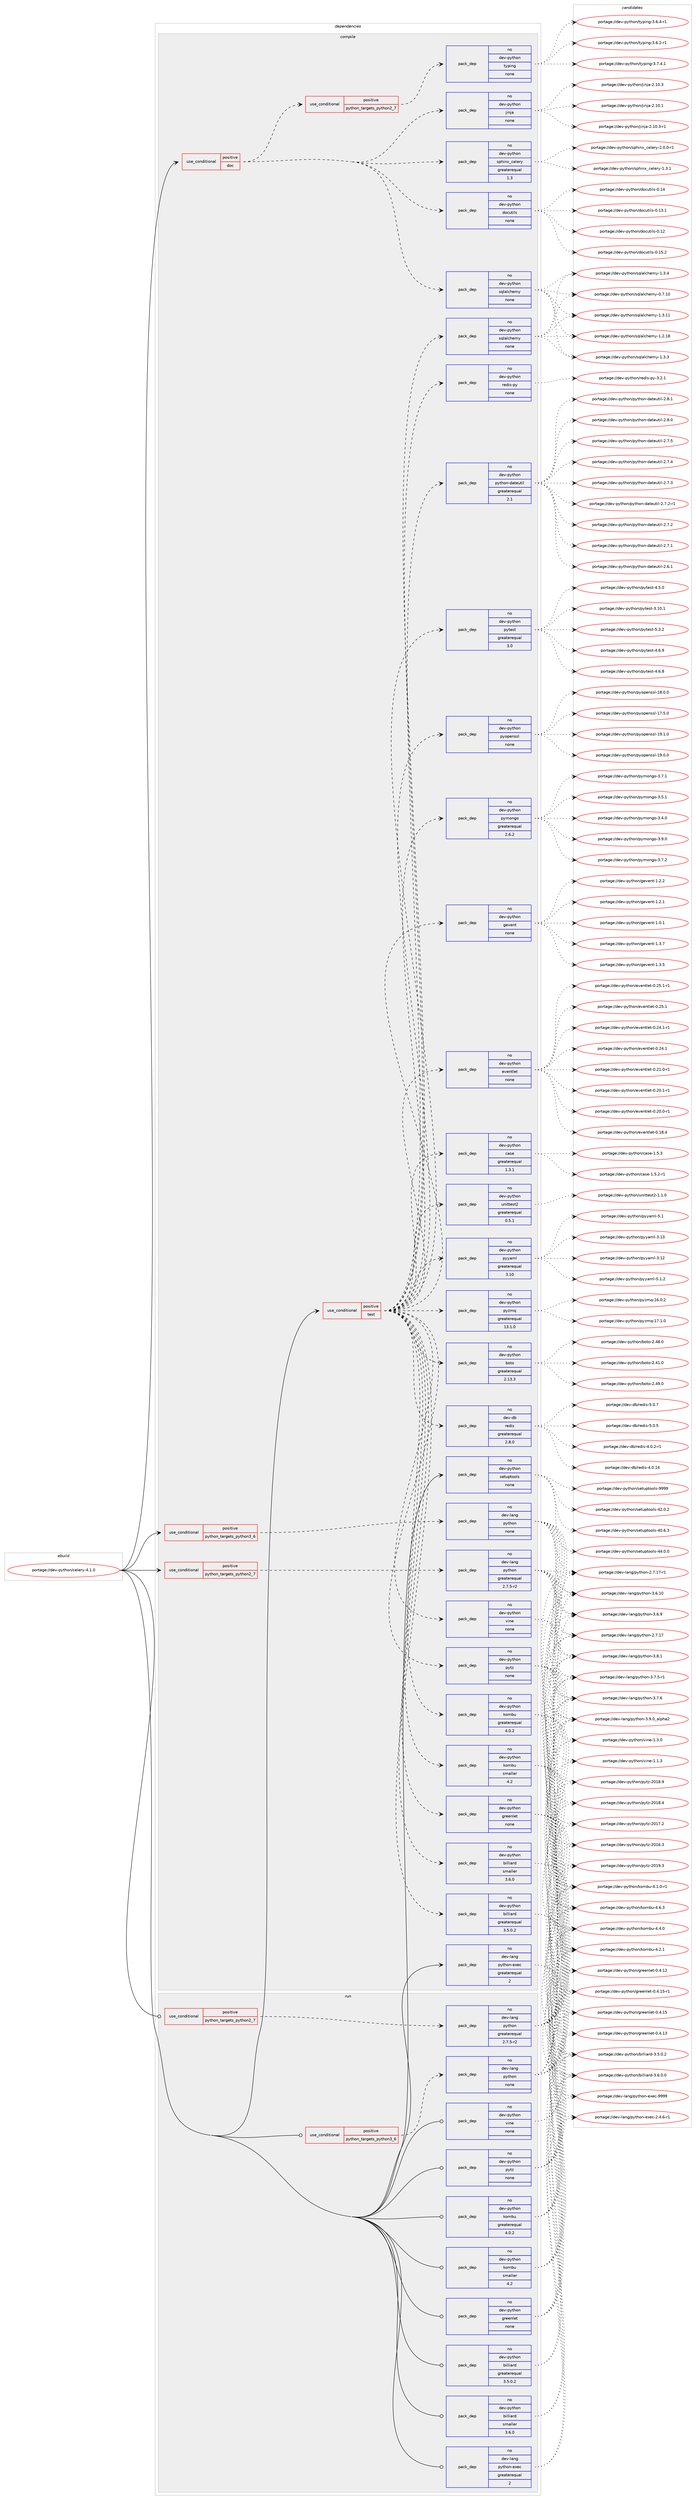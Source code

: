 digraph prolog {

# *************
# Graph options
# *************

newrank=true;
concentrate=true;
compound=true;
graph [rankdir=LR,fontname=Helvetica,fontsize=10,ranksep=1.5];#, ranksep=2.5, nodesep=0.2];
edge  [arrowhead=vee];
node  [fontname=Helvetica,fontsize=10];

# **********
# The ebuild
# **********

subgraph cluster_leftcol {
color=gray;
label=<<i>ebuild</i>>;
id [label="portage://dev-python/celery-4.1.0", color=red, width=4, href="../dev-python/celery-4.1.0.svg"];
}

# ****************
# The dependencies
# ****************

subgraph cluster_midcol {
color=gray;
label=<<i>dependencies</i>>;
subgraph cluster_compile {
fillcolor="#eeeeee";
style=filled;
label=<<i>compile</i>>;
subgraph cond117978 {
dependency467817 [label=<<TABLE BORDER="0" CELLBORDER="1" CELLSPACING="0" CELLPADDING="4"><TR><TD ROWSPAN="3" CELLPADDING="10">use_conditional</TD></TR><TR><TD>positive</TD></TR><TR><TD>doc</TD></TR></TABLE>>, shape=none, color=red];
subgraph pack344832 {
dependency467818 [label=<<TABLE BORDER="0" CELLBORDER="1" CELLSPACING="0" CELLPADDING="4" WIDTH="220"><TR><TD ROWSPAN="6" CELLPADDING="30">pack_dep</TD></TR><TR><TD WIDTH="110">no</TD></TR><TR><TD>dev-python</TD></TR><TR><TD>docutils</TD></TR><TR><TD>none</TD></TR><TR><TD></TD></TR></TABLE>>, shape=none, color=blue];
}
dependency467817:e -> dependency467818:w [weight=20,style="dashed",arrowhead="vee"];
subgraph pack344833 {
dependency467819 [label=<<TABLE BORDER="0" CELLBORDER="1" CELLSPACING="0" CELLPADDING="4" WIDTH="220"><TR><TD ROWSPAN="6" CELLPADDING="30">pack_dep</TD></TR><TR><TD WIDTH="110">no</TD></TR><TR><TD>dev-python</TD></TR><TR><TD>sphinx_celery</TD></TR><TR><TD>greaterequal</TD></TR><TR><TD>1.3</TD></TR></TABLE>>, shape=none, color=blue];
}
dependency467817:e -> dependency467819:w [weight=20,style="dashed",arrowhead="vee"];
subgraph pack344834 {
dependency467820 [label=<<TABLE BORDER="0" CELLBORDER="1" CELLSPACING="0" CELLPADDING="4" WIDTH="220"><TR><TD ROWSPAN="6" CELLPADDING="30">pack_dep</TD></TR><TR><TD WIDTH="110">no</TD></TR><TR><TD>dev-python</TD></TR><TR><TD>jinja</TD></TR><TR><TD>none</TD></TR><TR><TD></TD></TR></TABLE>>, shape=none, color=blue];
}
dependency467817:e -> dependency467820:w [weight=20,style="dashed",arrowhead="vee"];
subgraph pack344835 {
dependency467821 [label=<<TABLE BORDER="0" CELLBORDER="1" CELLSPACING="0" CELLPADDING="4" WIDTH="220"><TR><TD ROWSPAN="6" CELLPADDING="30">pack_dep</TD></TR><TR><TD WIDTH="110">no</TD></TR><TR><TD>dev-python</TD></TR><TR><TD>sqlalchemy</TD></TR><TR><TD>none</TD></TR><TR><TD></TD></TR></TABLE>>, shape=none, color=blue];
}
dependency467817:e -> dependency467821:w [weight=20,style="dashed",arrowhead="vee"];
subgraph cond117979 {
dependency467822 [label=<<TABLE BORDER="0" CELLBORDER="1" CELLSPACING="0" CELLPADDING="4"><TR><TD ROWSPAN="3" CELLPADDING="10">use_conditional</TD></TR><TR><TD>positive</TD></TR><TR><TD>python_targets_python2_7</TD></TR></TABLE>>, shape=none, color=red];
subgraph pack344836 {
dependency467823 [label=<<TABLE BORDER="0" CELLBORDER="1" CELLSPACING="0" CELLPADDING="4" WIDTH="220"><TR><TD ROWSPAN="6" CELLPADDING="30">pack_dep</TD></TR><TR><TD WIDTH="110">no</TD></TR><TR><TD>dev-python</TD></TR><TR><TD>typing</TD></TR><TR><TD>none</TD></TR><TR><TD></TD></TR></TABLE>>, shape=none, color=blue];
}
dependency467822:e -> dependency467823:w [weight=20,style="dashed",arrowhead="vee"];
}
dependency467817:e -> dependency467822:w [weight=20,style="dashed",arrowhead="vee"];
}
id:e -> dependency467817:w [weight=20,style="solid",arrowhead="vee"];
subgraph cond117980 {
dependency467824 [label=<<TABLE BORDER="0" CELLBORDER="1" CELLSPACING="0" CELLPADDING="4"><TR><TD ROWSPAN="3" CELLPADDING="10">use_conditional</TD></TR><TR><TD>positive</TD></TR><TR><TD>python_targets_python2_7</TD></TR></TABLE>>, shape=none, color=red];
subgraph pack344837 {
dependency467825 [label=<<TABLE BORDER="0" CELLBORDER="1" CELLSPACING="0" CELLPADDING="4" WIDTH="220"><TR><TD ROWSPAN="6" CELLPADDING="30">pack_dep</TD></TR><TR><TD WIDTH="110">no</TD></TR><TR><TD>dev-lang</TD></TR><TR><TD>python</TD></TR><TR><TD>greaterequal</TD></TR><TR><TD>2.7.5-r2</TD></TR></TABLE>>, shape=none, color=blue];
}
dependency467824:e -> dependency467825:w [weight=20,style="dashed",arrowhead="vee"];
}
id:e -> dependency467824:w [weight=20,style="solid",arrowhead="vee"];
subgraph cond117981 {
dependency467826 [label=<<TABLE BORDER="0" CELLBORDER="1" CELLSPACING="0" CELLPADDING="4"><TR><TD ROWSPAN="3" CELLPADDING="10">use_conditional</TD></TR><TR><TD>positive</TD></TR><TR><TD>python_targets_python3_6</TD></TR></TABLE>>, shape=none, color=red];
subgraph pack344838 {
dependency467827 [label=<<TABLE BORDER="0" CELLBORDER="1" CELLSPACING="0" CELLPADDING="4" WIDTH="220"><TR><TD ROWSPAN="6" CELLPADDING="30">pack_dep</TD></TR><TR><TD WIDTH="110">no</TD></TR><TR><TD>dev-lang</TD></TR><TR><TD>python</TD></TR><TR><TD>none</TD></TR><TR><TD></TD></TR></TABLE>>, shape=none, color=blue];
}
dependency467826:e -> dependency467827:w [weight=20,style="dashed",arrowhead="vee"];
}
id:e -> dependency467826:w [weight=20,style="solid",arrowhead="vee"];
subgraph cond117982 {
dependency467828 [label=<<TABLE BORDER="0" CELLBORDER="1" CELLSPACING="0" CELLPADDING="4"><TR><TD ROWSPAN="3" CELLPADDING="10">use_conditional</TD></TR><TR><TD>positive</TD></TR><TR><TD>test</TD></TR></TABLE>>, shape=none, color=red];
subgraph pack344839 {
dependency467829 [label=<<TABLE BORDER="0" CELLBORDER="1" CELLSPACING="0" CELLPADDING="4" WIDTH="220"><TR><TD ROWSPAN="6" CELLPADDING="30">pack_dep</TD></TR><TR><TD WIDTH="110">no</TD></TR><TR><TD>dev-python</TD></TR><TR><TD>kombu</TD></TR><TR><TD>smaller</TD></TR><TR><TD>4.2</TD></TR></TABLE>>, shape=none, color=blue];
}
dependency467828:e -> dependency467829:w [weight=20,style="dashed",arrowhead="vee"];
subgraph pack344840 {
dependency467830 [label=<<TABLE BORDER="0" CELLBORDER="1" CELLSPACING="0" CELLPADDING="4" WIDTH="220"><TR><TD ROWSPAN="6" CELLPADDING="30">pack_dep</TD></TR><TR><TD WIDTH="110">no</TD></TR><TR><TD>dev-python</TD></TR><TR><TD>kombu</TD></TR><TR><TD>greaterequal</TD></TR><TR><TD>4.0.2</TD></TR></TABLE>>, shape=none, color=blue];
}
dependency467828:e -> dependency467830:w [weight=20,style="dashed",arrowhead="vee"];
subgraph pack344841 {
dependency467831 [label=<<TABLE BORDER="0" CELLBORDER="1" CELLSPACING="0" CELLPADDING="4" WIDTH="220"><TR><TD ROWSPAN="6" CELLPADDING="30">pack_dep</TD></TR><TR><TD WIDTH="110">no</TD></TR><TR><TD>dev-python</TD></TR><TR><TD>billiard</TD></TR><TR><TD>greaterequal</TD></TR><TR><TD>3.5.0.2</TD></TR></TABLE>>, shape=none, color=blue];
}
dependency467828:e -> dependency467831:w [weight=20,style="dashed",arrowhead="vee"];
subgraph pack344842 {
dependency467832 [label=<<TABLE BORDER="0" CELLBORDER="1" CELLSPACING="0" CELLPADDING="4" WIDTH="220"><TR><TD ROWSPAN="6" CELLPADDING="30">pack_dep</TD></TR><TR><TD WIDTH="110">no</TD></TR><TR><TD>dev-python</TD></TR><TR><TD>billiard</TD></TR><TR><TD>smaller</TD></TR><TR><TD>3.6.0</TD></TR></TABLE>>, shape=none, color=blue];
}
dependency467828:e -> dependency467832:w [weight=20,style="dashed",arrowhead="vee"];
subgraph pack344843 {
dependency467833 [label=<<TABLE BORDER="0" CELLBORDER="1" CELLSPACING="0" CELLPADDING="4" WIDTH="220"><TR><TD ROWSPAN="6" CELLPADDING="30">pack_dep</TD></TR><TR><TD WIDTH="110">no</TD></TR><TR><TD>dev-python</TD></TR><TR><TD>pytz</TD></TR><TR><TD>none</TD></TR><TR><TD></TD></TR></TABLE>>, shape=none, color=blue];
}
dependency467828:e -> dependency467833:w [weight=20,style="dashed",arrowhead="vee"];
subgraph pack344844 {
dependency467834 [label=<<TABLE BORDER="0" CELLBORDER="1" CELLSPACING="0" CELLPADDING="4" WIDTH="220"><TR><TD ROWSPAN="6" CELLPADDING="30">pack_dep</TD></TR><TR><TD WIDTH="110">no</TD></TR><TR><TD>dev-python</TD></TR><TR><TD>greenlet</TD></TR><TR><TD>none</TD></TR><TR><TD></TD></TR></TABLE>>, shape=none, color=blue];
}
dependency467828:e -> dependency467834:w [weight=20,style="dashed",arrowhead="vee"];
subgraph pack344845 {
dependency467835 [label=<<TABLE BORDER="0" CELLBORDER="1" CELLSPACING="0" CELLPADDING="4" WIDTH="220"><TR><TD ROWSPAN="6" CELLPADDING="30">pack_dep</TD></TR><TR><TD WIDTH="110">no</TD></TR><TR><TD>dev-python</TD></TR><TR><TD>vine</TD></TR><TR><TD>none</TD></TR><TR><TD></TD></TR></TABLE>>, shape=none, color=blue];
}
dependency467828:e -> dependency467835:w [weight=20,style="dashed",arrowhead="vee"];
subgraph pack344846 {
dependency467836 [label=<<TABLE BORDER="0" CELLBORDER="1" CELLSPACING="0" CELLPADDING="4" WIDTH="220"><TR><TD ROWSPAN="6" CELLPADDING="30">pack_dep</TD></TR><TR><TD WIDTH="110">no</TD></TR><TR><TD>dev-python</TD></TR><TR><TD>case</TD></TR><TR><TD>greaterequal</TD></TR><TR><TD>1.3.1</TD></TR></TABLE>>, shape=none, color=blue];
}
dependency467828:e -> dependency467836:w [weight=20,style="dashed",arrowhead="vee"];
subgraph pack344847 {
dependency467837 [label=<<TABLE BORDER="0" CELLBORDER="1" CELLSPACING="0" CELLPADDING="4" WIDTH="220"><TR><TD ROWSPAN="6" CELLPADDING="30">pack_dep</TD></TR><TR><TD WIDTH="110">no</TD></TR><TR><TD>dev-python</TD></TR><TR><TD>eventlet</TD></TR><TR><TD>none</TD></TR><TR><TD></TD></TR></TABLE>>, shape=none, color=blue];
}
dependency467828:e -> dependency467837:w [weight=20,style="dashed",arrowhead="vee"];
subgraph pack344848 {
dependency467838 [label=<<TABLE BORDER="0" CELLBORDER="1" CELLSPACING="0" CELLPADDING="4" WIDTH="220"><TR><TD ROWSPAN="6" CELLPADDING="30">pack_dep</TD></TR><TR><TD WIDTH="110">no</TD></TR><TR><TD>dev-python</TD></TR><TR><TD>gevent</TD></TR><TR><TD>none</TD></TR><TR><TD></TD></TR></TABLE>>, shape=none, color=blue];
}
dependency467828:e -> dependency467838:w [weight=20,style="dashed",arrowhead="vee"];
subgraph pack344849 {
dependency467839 [label=<<TABLE BORDER="0" CELLBORDER="1" CELLSPACING="0" CELLPADDING="4" WIDTH="220"><TR><TD ROWSPAN="6" CELLPADDING="30">pack_dep</TD></TR><TR><TD WIDTH="110">no</TD></TR><TR><TD>dev-python</TD></TR><TR><TD>pymongo</TD></TR><TR><TD>greaterequal</TD></TR><TR><TD>2.6.2</TD></TR></TABLE>>, shape=none, color=blue];
}
dependency467828:e -> dependency467839:w [weight=20,style="dashed",arrowhead="vee"];
subgraph pack344850 {
dependency467840 [label=<<TABLE BORDER="0" CELLBORDER="1" CELLSPACING="0" CELLPADDING="4" WIDTH="220"><TR><TD ROWSPAN="6" CELLPADDING="30">pack_dep</TD></TR><TR><TD WIDTH="110">no</TD></TR><TR><TD>dev-python</TD></TR><TR><TD>pyopenssl</TD></TR><TR><TD>none</TD></TR><TR><TD></TD></TR></TABLE>>, shape=none, color=blue];
}
dependency467828:e -> dependency467840:w [weight=20,style="dashed",arrowhead="vee"];
subgraph pack344851 {
dependency467841 [label=<<TABLE BORDER="0" CELLBORDER="1" CELLSPACING="0" CELLPADDING="4" WIDTH="220"><TR><TD ROWSPAN="6" CELLPADDING="30">pack_dep</TD></TR><TR><TD WIDTH="110">no</TD></TR><TR><TD>dev-python</TD></TR><TR><TD>pytest</TD></TR><TR><TD>greaterequal</TD></TR><TR><TD>3.0</TD></TR></TABLE>>, shape=none, color=blue];
}
dependency467828:e -> dependency467841:w [weight=20,style="dashed",arrowhead="vee"];
subgraph pack344852 {
dependency467842 [label=<<TABLE BORDER="0" CELLBORDER="1" CELLSPACING="0" CELLPADDING="4" WIDTH="220"><TR><TD ROWSPAN="6" CELLPADDING="30">pack_dep</TD></TR><TR><TD WIDTH="110">no</TD></TR><TR><TD>dev-python</TD></TR><TR><TD>python-dateutil</TD></TR><TR><TD>greaterequal</TD></TR><TR><TD>2.1</TD></TR></TABLE>>, shape=none, color=blue];
}
dependency467828:e -> dependency467842:w [weight=20,style="dashed",arrowhead="vee"];
subgraph pack344853 {
dependency467843 [label=<<TABLE BORDER="0" CELLBORDER="1" CELLSPACING="0" CELLPADDING="4" WIDTH="220"><TR><TD ROWSPAN="6" CELLPADDING="30">pack_dep</TD></TR><TR><TD WIDTH="110">no</TD></TR><TR><TD>dev-python</TD></TR><TR><TD>sqlalchemy</TD></TR><TR><TD>none</TD></TR><TR><TD></TD></TR></TABLE>>, shape=none, color=blue];
}
dependency467828:e -> dependency467843:w [weight=20,style="dashed",arrowhead="vee"];
subgraph pack344854 {
dependency467844 [label=<<TABLE BORDER="0" CELLBORDER="1" CELLSPACING="0" CELLPADDING="4" WIDTH="220"><TR><TD ROWSPAN="6" CELLPADDING="30">pack_dep</TD></TR><TR><TD WIDTH="110">no</TD></TR><TR><TD>dev-python</TD></TR><TR><TD>redis-py</TD></TR><TR><TD>none</TD></TR><TR><TD></TD></TR></TABLE>>, shape=none, color=blue];
}
dependency467828:e -> dependency467844:w [weight=20,style="dashed",arrowhead="vee"];
subgraph pack344855 {
dependency467845 [label=<<TABLE BORDER="0" CELLBORDER="1" CELLSPACING="0" CELLPADDING="4" WIDTH="220"><TR><TD ROWSPAN="6" CELLPADDING="30">pack_dep</TD></TR><TR><TD WIDTH="110">no</TD></TR><TR><TD>dev-db</TD></TR><TR><TD>redis</TD></TR><TR><TD>greaterequal</TD></TR><TR><TD>2.8.0</TD></TR></TABLE>>, shape=none, color=blue];
}
dependency467828:e -> dependency467845:w [weight=20,style="dashed",arrowhead="vee"];
subgraph pack344856 {
dependency467846 [label=<<TABLE BORDER="0" CELLBORDER="1" CELLSPACING="0" CELLPADDING="4" WIDTH="220"><TR><TD ROWSPAN="6" CELLPADDING="30">pack_dep</TD></TR><TR><TD WIDTH="110">no</TD></TR><TR><TD>dev-python</TD></TR><TR><TD>boto</TD></TR><TR><TD>greaterequal</TD></TR><TR><TD>2.13.3</TD></TR></TABLE>>, shape=none, color=blue];
}
dependency467828:e -> dependency467846:w [weight=20,style="dashed",arrowhead="vee"];
subgraph pack344857 {
dependency467847 [label=<<TABLE BORDER="0" CELLBORDER="1" CELLSPACING="0" CELLPADDING="4" WIDTH="220"><TR><TD ROWSPAN="6" CELLPADDING="30">pack_dep</TD></TR><TR><TD WIDTH="110">no</TD></TR><TR><TD>dev-python</TD></TR><TR><TD>pyzmq</TD></TR><TR><TD>greaterequal</TD></TR><TR><TD>13.1.0</TD></TR></TABLE>>, shape=none, color=blue];
}
dependency467828:e -> dependency467847:w [weight=20,style="dashed",arrowhead="vee"];
subgraph pack344858 {
dependency467848 [label=<<TABLE BORDER="0" CELLBORDER="1" CELLSPACING="0" CELLPADDING="4" WIDTH="220"><TR><TD ROWSPAN="6" CELLPADDING="30">pack_dep</TD></TR><TR><TD WIDTH="110">no</TD></TR><TR><TD>dev-python</TD></TR><TR><TD>pyyaml</TD></TR><TR><TD>greaterequal</TD></TR><TR><TD>3.10</TD></TR></TABLE>>, shape=none, color=blue];
}
dependency467828:e -> dependency467848:w [weight=20,style="dashed",arrowhead="vee"];
subgraph pack344859 {
dependency467849 [label=<<TABLE BORDER="0" CELLBORDER="1" CELLSPACING="0" CELLPADDING="4" WIDTH="220"><TR><TD ROWSPAN="6" CELLPADDING="30">pack_dep</TD></TR><TR><TD WIDTH="110">no</TD></TR><TR><TD>dev-python</TD></TR><TR><TD>unittest2</TD></TR><TR><TD>greaterequal</TD></TR><TR><TD>0.5.1</TD></TR></TABLE>>, shape=none, color=blue];
}
dependency467828:e -> dependency467849:w [weight=20,style="dashed",arrowhead="vee"];
}
id:e -> dependency467828:w [weight=20,style="solid",arrowhead="vee"];
subgraph pack344860 {
dependency467850 [label=<<TABLE BORDER="0" CELLBORDER="1" CELLSPACING="0" CELLPADDING="4" WIDTH="220"><TR><TD ROWSPAN="6" CELLPADDING="30">pack_dep</TD></TR><TR><TD WIDTH="110">no</TD></TR><TR><TD>dev-lang</TD></TR><TR><TD>python-exec</TD></TR><TR><TD>greaterequal</TD></TR><TR><TD>2</TD></TR></TABLE>>, shape=none, color=blue];
}
id:e -> dependency467850:w [weight=20,style="solid",arrowhead="vee"];
subgraph pack344861 {
dependency467851 [label=<<TABLE BORDER="0" CELLBORDER="1" CELLSPACING="0" CELLPADDING="4" WIDTH="220"><TR><TD ROWSPAN="6" CELLPADDING="30">pack_dep</TD></TR><TR><TD WIDTH="110">no</TD></TR><TR><TD>dev-python</TD></TR><TR><TD>setuptools</TD></TR><TR><TD>none</TD></TR><TR><TD></TD></TR></TABLE>>, shape=none, color=blue];
}
id:e -> dependency467851:w [weight=20,style="solid",arrowhead="vee"];
}
subgraph cluster_compileandrun {
fillcolor="#eeeeee";
style=filled;
label=<<i>compile and run</i>>;
}
subgraph cluster_run {
fillcolor="#eeeeee";
style=filled;
label=<<i>run</i>>;
subgraph cond117983 {
dependency467852 [label=<<TABLE BORDER="0" CELLBORDER="1" CELLSPACING="0" CELLPADDING="4"><TR><TD ROWSPAN="3" CELLPADDING="10">use_conditional</TD></TR><TR><TD>positive</TD></TR><TR><TD>python_targets_python2_7</TD></TR></TABLE>>, shape=none, color=red];
subgraph pack344862 {
dependency467853 [label=<<TABLE BORDER="0" CELLBORDER="1" CELLSPACING="0" CELLPADDING="4" WIDTH="220"><TR><TD ROWSPAN="6" CELLPADDING="30">pack_dep</TD></TR><TR><TD WIDTH="110">no</TD></TR><TR><TD>dev-lang</TD></TR><TR><TD>python</TD></TR><TR><TD>greaterequal</TD></TR><TR><TD>2.7.5-r2</TD></TR></TABLE>>, shape=none, color=blue];
}
dependency467852:e -> dependency467853:w [weight=20,style="dashed",arrowhead="vee"];
}
id:e -> dependency467852:w [weight=20,style="solid",arrowhead="odot"];
subgraph cond117984 {
dependency467854 [label=<<TABLE BORDER="0" CELLBORDER="1" CELLSPACING="0" CELLPADDING="4"><TR><TD ROWSPAN="3" CELLPADDING="10">use_conditional</TD></TR><TR><TD>positive</TD></TR><TR><TD>python_targets_python3_6</TD></TR></TABLE>>, shape=none, color=red];
subgraph pack344863 {
dependency467855 [label=<<TABLE BORDER="0" CELLBORDER="1" CELLSPACING="0" CELLPADDING="4" WIDTH="220"><TR><TD ROWSPAN="6" CELLPADDING="30">pack_dep</TD></TR><TR><TD WIDTH="110">no</TD></TR><TR><TD>dev-lang</TD></TR><TR><TD>python</TD></TR><TR><TD>none</TD></TR><TR><TD></TD></TR></TABLE>>, shape=none, color=blue];
}
dependency467854:e -> dependency467855:w [weight=20,style="dashed",arrowhead="vee"];
}
id:e -> dependency467854:w [weight=20,style="solid",arrowhead="odot"];
subgraph pack344864 {
dependency467856 [label=<<TABLE BORDER="0" CELLBORDER="1" CELLSPACING="0" CELLPADDING="4" WIDTH="220"><TR><TD ROWSPAN="6" CELLPADDING="30">pack_dep</TD></TR><TR><TD WIDTH="110">no</TD></TR><TR><TD>dev-lang</TD></TR><TR><TD>python-exec</TD></TR><TR><TD>greaterequal</TD></TR><TR><TD>2</TD></TR></TABLE>>, shape=none, color=blue];
}
id:e -> dependency467856:w [weight=20,style="solid",arrowhead="odot"];
subgraph pack344865 {
dependency467857 [label=<<TABLE BORDER="0" CELLBORDER="1" CELLSPACING="0" CELLPADDING="4" WIDTH="220"><TR><TD ROWSPAN="6" CELLPADDING="30">pack_dep</TD></TR><TR><TD WIDTH="110">no</TD></TR><TR><TD>dev-python</TD></TR><TR><TD>billiard</TD></TR><TR><TD>greaterequal</TD></TR><TR><TD>3.5.0.2</TD></TR></TABLE>>, shape=none, color=blue];
}
id:e -> dependency467857:w [weight=20,style="solid",arrowhead="odot"];
subgraph pack344866 {
dependency467858 [label=<<TABLE BORDER="0" CELLBORDER="1" CELLSPACING="0" CELLPADDING="4" WIDTH="220"><TR><TD ROWSPAN="6" CELLPADDING="30">pack_dep</TD></TR><TR><TD WIDTH="110">no</TD></TR><TR><TD>dev-python</TD></TR><TR><TD>billiard</TD></TR><TR><TD>smaller</TD></TR><TR><TD>3.6.0</TD></TR></TABLE>>, shape=none, color=blue];
}
id:e -> dependency467858:w [weight=20,style="solid",arrowhead="odot"];
subgraph pack344867 {
dependency467859 [label=<<TABLE BORDER="0" CELLBORDER="1" CELLSPACING="0" CELLPADDING="4" WIDTH="220"><TR><TD ROWSPAN="6" CELLPADDING="30">pack_dep</TD></TR><TR><TD WIDTH="110">no</TD></TR><TR><TD>dev-python</TD></TR><TR><TD>greenlet</TD></TR><TR><TD>none</TD></TR><TR><TD></TD></TR></TABLE>>, shape=none, color=blue];
}
id:e -> dependency467859:w [weight=20,style="solid",arrowhead="odot"];
subgraph pack344868 {
dependency467860 [label=<<TABLE BORDER="0" CELLBORDER="1" CELLSPACING="0" CELLPADDING="4" WIDTH="220"><TR><TD ROWSPAN="6" CELLPADDING="30">pack_dep</TD></TR><TR><TD WIDTH="110">no</TD></TR><TR><TD>dev-python</TD></TR><TR><TD>kombu</TD></TR><TR><TD>greaterequal</TD></TR><TR><TD>4.0.2</TD></TR></TABLE>>, shape=none, color=blue];
}
id:e -> dependency467860:w [weight=20,style="solid",arrowhead="odot"];
subgraph pack344869 {
dependency467861 [label=<<TABLE BORDER="0" CELLBORDER="1" CELLSPACING="0" CELLPADDING="4" WIDTH="220"><TR><TD ROWSPAN="6" CELLPADDING="30">pack_dep</TD></TR><TR><TD WIDTH="110">no</TD></TR><TR><TD>dev-python</TD></TR><TR><TD>kombu</TD></TR><TR><TD>smaller</TD></TR><TR><TD>4.2</TD></TR></TABLE>>, shape=none, color=blue];
}
id:e -> dependency467861:w [weight=20,style="solid",arrowhead="odot"];
subgraph pack344870 {
dependency467862 [label=<<TABLE BORDER="0" CELLBORDER="1" CELLSPACING="0" CELLPADDING="4" WIDTH="220"><TR><TD ROWSPAN="6" CELLPADDING="30">pack_dep</TD></TR><TR><TD WIDTH="110">no</TD></TR><TR><TD>dev-python</TD></TR><TR><TD>pytz</TD></TR><TR><TD>none</TD></TR><TR><TD></TD></TR></TABLE>>, shape=none, color=blue];
}
id:e -> dependency467862:w [weight=20,style="solid",arrowhead="odot"];
subgraph pack344871 {
dependency467863 [label=<<TABLE BORDER="0" CELLBORDER="1" CELLSPACING="0" CELLPADDING="4" WIDTH="220"><TR><TD ROWSPAN="6" CELLPADDING="30">pack_dep</TD></TR><TR><TD WIDTH="110">no</TD></TR><TR><TD>dev-python</TD></TR><TR><TD>vine</TD></TR><TR><TD>none</TD></TR><TR><TD></TD></TR></TABLE>>, shape=none, color=blue];
}
id:e -> dependency467863:w [weight=20,style="solid",arrowhead="odot"];
}
}

# **************
# The candidates
# **************

subgraph cluster_choices {
rank=same;
color=gray;
label=<<i>candidates</i>>;

subgraph choice344832 {
color=black;
nodesep=1;
choice10010111845112121116104111110471001119911711610510811545484649534650 [label="portage://dev-python/docutils-0.15.2", color=red, width=4,href="../dev-python/docutils-0.15.2.svg"];
choice1001011184511212111610411111047100111991171161051081154548464952 [label="portage://dev-python/docutils-0.14", color=red, width=4,href="../dev-python/docutils-0.14.svg"];
choice10010111845112121116104111110471001119911711610510811545484649514649 [label="portage://dev-python/docutils-0.13.1", color=red, width=4,href="../dev-python/docutils-0.13.1.svg"];
choice1001011184511212111610411111047100111991171161051081154548464950 [label="portage://dev-python/docutils-0.12", color=red, width=4,href="../dev-python/docutils-0.12.svg"];
dependency467818:e -> choice10010111845112121116104111110471001119911711610510811545484649534650:w [style=dotted,weight="100"];
dependency467818:e -> choice1001011184511212111610411111047100111991171161051081154548464952:w [style=dotted,weight="100"];
dependency467818:e -> choice10010111845112121116104111110471001119911711610510811545484649514649:w [style=dotted,weight="100"];
dependency467818:e -> choice1001011184511212111610411111047100111991171161051081154548464950:w [style=dotted,weight="100"];
}
subgraph choice344833 {
color=black;
nodesep=1;
choice100101118451121211161041111104711511210410511012095991011081011141214550464846484511449 [label="portage://dev-python/sphinx_celery-2.0.0-r1", color=red, width=4,href="../dev-python/sphinx_celery-2.0.0-r1.svg"];
choice10010111845112121116104111110471151121041051101209599101108101114121454946514649 [label="portage://dev-python/sphinx_celery-1.3.1", color=red, width=4,href="../dev-python/sphinx_celery-1.3.1.svg"];
dependency467819:e -> choice100101118451121211161041111104711511210410511012095991011081011141214550464846484511449:w [style=dotted,weight="100"];
dependency467819:e -> choice10010111845112121116104111110471151121041051101209599101108101114121454946514649:w [style=dotted,weight="100"];
}
subgraph choice344834 {
color=black;
nodesep=1;
choice100101118451121211161041111104710610511010697455046494846514511449 [label="portage://dev-python/jinja-2.10.3-r1", color=red, width=4,href="../dev-python/jinja-2.10.3-r1.svg"];
choice10010111845112121116104111110471061051101069745504649484651 [label="portage://dev-python/jinja-2.10.3", color=red, width=4,href="../dev-python/jinja-2.10.3.svg"];
choice10010111845112121116104111110471061051101069745504649484649 [label="portage://dev-python/jinja-2.10.1", color=red, width=4,href="../dev-python/jinja-2.10.1.svg"];
dependency467820:e -> choice100101118451121211161041111104710610511010697455046494846514511449:w [style=dotted,weight="100"];
dependency467820:e -> choice10010111845112121116104111110471061051101069745504649484651:w [style=dotted,weight="100"];
dependency467820:e -> choice10010111845112121116104111110471061051101069745504649484649:w [style=dotted,weight="100"];
}
subgraph choice344835 {
color=black;
nodesep=1;
choice10010111845112121116104111110471151131089710899104101109121454946514652 [label="portage://dev-python/sqlalchemy-1.3.4", color=red, width=4,href="../dev-python/sqlalchemy-1.3.4.svg"];
choice10010111845112121116104111110471151131089710899104101109121454946514651 [label="portage://dev-python/sqlalchemy-1.3.3", color=red, width=4,href="../dev-python/sqlalchemy-1.3.3.svg"];
choice1001011184511212111610411111047115113108971089910410110912145494651464949 [label="portage://dev-python/sqlalchemy-1.3.11", color=red, width=4,href="../dev-python/sqlalchemy-1.3.11.svg"];
choice1001011184511212111610411111047115113108971089910410110912145494650464956 [label="portage://dev-python/sqlalchemy-1.2.18", color=red, width=4,href="../dev-python/sqlalchemy-1.2.18.svg"];
choice1001011184511212111610411111047115113108971089910410110912145484655464948 [label="portage://dev-python/sqlalchemy-0.7.10", color=red, width=4,href="../dev-python/sqlalchemy-0.7.10.svg"];
dependency467821:e -> choice10010111845112121116104111110471151131089710899104101109121454946514652:w [style=dotted,weight="100"];
dependency467821:e -> choice10010111845112121116104111110471151131089710899104101109121454946514651:w [style=dotted,weight="100"];
dependency467821:e -> choice1001011184511212111610411111047115113108971089910410110912145494651464949:w [style=dotted,weight="100"];
dependency467821:e -> choice1001011184511212111610411111047115113108971089910410110912145494650464956:w [style=dotted,weight="100"];
dependency467821:e -> choice1001011184511212111610411111047115113108971089910410110912145484655464948:w [style=dotted,weight="100"];
}
subgraph choice344836 {
color=black;
nodesep=1;
choice10010111845112121116104111110471161211121051101034551465546524649 [label="portage://dev-python/typing-3.7.4.1", color=red, width=4,href="../dev-python/typing-3.7.4.1.svg"];
choice10010111845112121116104111110471161211121051101034551465446524511449 [label="portage://dev-python/typing-3.6.4-r1", color=red, width=4,href="../dev-python/typing-3.6.4-r1.svg"];
choice10010111845112121116104111110471161211121051101034551465446504511449 [label="portage://dev-python/typing-3.6.2-r1", color=red, width=4,href="../dev-python/typing-3.6.2-r1.svg"];
dependency467823:e -> choice10010111845112121116104111110471161211121051101034551465546524649:w [style=dotted,weight="100"];
dependency467823:e -> choice10010111845112121116104111110471161211121051101034551465446524511449:w [style=dotted,weight="100"];
dependency467823:e -> choice10010111845112121116104111110471161211121051101034551465446504511449:w [style=dotted,weight="100"];
}
subgraph choice344837 {
color=black;
nodesep=1;
choice10010111845108971101034711212111610411111045514657464895971081121049750 [label="portage://dev-lang/python-3.9.0_alpha2", color=red, width=4,href="../dev-lang/python-3.9.0_alpha2.svg"];
choice100101118451089711010347112121116104111110455146564649 [label="portage://dev-lang/python-3.8.1", color=red, width=4,href="../dev-lang/python-3.8.1.svg"];
choice100101118451089711010347112121116104111110455146554654 [label="portage://dev-lang/python-3.7.6", color=red, width=4,href="../dev-lang/python-3.7.6.svg"];
choice1001011184510897110103471121211161041111104551465546534511449 [label="portage://dev-lang/python-3.7.5-r1", color=red, width=4,href="../dev-lang/python-3.7.5-r1.svg"];
choice100101118451089711010347112121116104111110455146544657 [label="portage://dev-lang/python-3.6.9", color=red, width=4,href="../dev-lang/python-3.6.9.svg"];
choice10010111845108971101034711212111610411111045514654464948 [label="portage://dev-lang/python-3.6.10", color=red, width=4,href="../dev-lang/python-3.6.10.svg"];
choice100101118451089711010347112121116104111110455046554649554511449 [label="portage://dev-lang/python-2.7.17-r1", color=red, width=4,href="../dev-lang/python-2.7.17-r1.svg"];
choice10010111845108971101034711212111610411111045504655464955 [label="portage://dev-lang/python-2.7.17", color=red, width=4,href="../dev-lang/python-2.7.17.svg"];
dependency467825:e -> choice10010111845108971101034711212111610411111045514657464895971081121049750:w [style=dotted,weight="100"];
dependency467825:e -> choice100101118451089711010347112121116104111110455146564649:w [style=dotted,weight="100"];
dependency467825:e -> choice100101118451089711010347112121116104111110455146554654:w [style=dotted,weight="100"];
dependency467825:e -> choice1001011184510897110103471121211161041111104551465546534511449:w [style=dotted,weight="100"];
dependency467825:e -> choice100101118451089711010347112121116104111110455146544657:w [style=dotted,weight="100"];
dependency467825:e -> choice10010111845108971101034711212111610411111045514654464948:w [style=dotted,weight="100"];
dependency467825:e -> choice100101118451089711010347112121116104111110455046554649554511449:w [style=dotted,weight="100"];
dependency467825:e -> choice10010111845108971101034711212111610411111045504655464955:w [style=dotted,weight="100"];
}
subgraph choice344838 {
color=black;
nodesep=1;
choice10010111845108971101034711212111610411111045514657464895971081121049750 [label="portage://dev-lang/python-3.9.0_alpha2", color=red, width=4,href="../dev-lang/python-3.9.0_alpha2.svg"];
choice100101118451089711010347112121116104111110455146564649 [label="portage://dev-lang/python-3.8.1", color=red, width=4,href="../dev-lang/python-3.8.1.svg"];
choice100101118451089711010347112121116104111110455146554654 [label="portage://dev-lang/python-3.7.6", color=red, width=4,href="../dev-lang/python-3.7.6.svg"];
choice1001011184510897110103471121211161041111104551465546534511449 [label="portage://dev-lang/python-3.7.5-r1", color=red, width=4,href="../dev-lang/python-3.7.5-r1.svg"];
choice100101118451089711010347112121116104111110455146544657 [label="portage://dev-lang/python-3.6.9", color=red, width=4,href="../dev-lang/python-3.6.9.svg"];
choice10010111845108971101034711212111610411111045514654464948 [label="portage://dev-lang/python-3.6.10", color=red, width=4,href="../dev-lang/python-3.6.10.svg"];
choice100101118451089711010347112121116104111110455046554649554511449 [label="portage://dev-lang/python-2.7.17-r1", color=red, width=4,href="../dev-lang/python-2.7.17-r1.svg"];
choice10010111845108971101034711212111610411111045504655464955 [label="portage://dev-lang/python-2.7.17", color=red, width=4,href="../dev-lang/python-2.7.17.svg"];
dependency467827:e -> choice10010111845108971101034711212111610411111045514657464895971081121049750:w [style=dotted,weight="100"];
dependency467827:e -> choice100101118451089711010347112121116104111110455146564649:w [style=dotted,weight="100"];
dependency467827:e -> choice100101118451089711010347112121116104111110455146554654:w [style=dotted,weight="100"];
dependency467827:e -> choice1001011184510897110103471121211161041111104551465546534511449:w [style=dotted,weight="100"];
dependency467827:e -> choice100101118451089711010347112121116104111110455146544657:w [style=dotted,weight="100"];
dependency467827:e -> choice10010111845108971101034711212111610411111045514654464948:w [style=dotted,weight="100"];
dependency467827:e -> choice100101118451089711010347112121116104111110455046554649554511449:w [style=dotted,weight="100"];
dependency467827:e -> choice10010111845108971101034711212111610411111045504655464955:w [style=dotted,weight="100"];
}
subgraph choice344839 {
color=black;
nodesep=1;
choice100101118451121211161041111104710711110998117455246544651 [label="portage://dev-python/kombu-4.6.3", color=red, width=4,href="../dev-python/kombu-4.6.3.svg"];
choice100101118451121211161041111104710711110998117455246524648 [label="portage://dev-python/kombu-4.4.0", color=red, width=4,href="../dev-python/kombu-4.4.0.svg"];
choice100101118451121211161041111104710711110998117455246504649 [label="portage://dev-python/kombu-4.2.1", color=red, width=4,href="../dev-python/kombu-4.2.1.svg"];
choice1001011184511212111610411111047107111109981174552464946484511449 [label="portage://dev-python/kombu-4.1.0-r1", color=red, width=4,href="../dev-python/kombu-4.1.0-r1.svg"];
dependency467829:e -> choice100101118451121211161041111104710711110998117455246544651:w [style=dotted,weight="100"];
dependency467829:e -> choice100101118451121211161041111104710711110998117455246524648:w [style=dotted,weight="100"];
dependency467829:e -> choice100101118451121211161041111104710711110998117455246504649:w [style=dotted,weight="100"];
dependency467829:e -> choice1001011184511212111610411111047107111109981174552464946484511449:w [style=dotted,weight="100"];
}
subgraph choice344840 {
color=black;
nodesep=1;
choice100101118451121211161041111104710711110998117455246544651 [label="portage://dev-python/kombu-4.6.3", color=red, width=4,href="../dev-python/kombu-4.6.3.svg"];
choice100101118451121211161041111104710711110998117455246524648 [label="portage://dev-python/kombu-4.4.0", color=red, width=4,href="../dev-python/kombu-4.4.0.svg"];
choice100101118451121211161041111104710711110998117455246504649 [label="portage://dev-python/kombu-4.2.1", color=red, width=4,href="../dev-python/kombu-4.2.1.svg"];
choice1001011184511212111610411111047107111109981174552464946484511449 [label="portage://dev-python/kombu-4.1.0-r1", color=red, width=4,href="../dev-python/kombu-4.1.0-r1.svg"];
dependency467830:e -> choice100101118451121211161041111104710711110998117455246544651:w [style=dotted,weight="100"];
dependency467830:e -> choice100101118451121211161041111104710711110998117455246524648:w [style=dotted,weight="100"];
dependency467830:e -> choice100101118451121211161041111104710711110998117455246504649:w [style=dotted,weight="100"];
dependency467830:e -> choice1001011184511212111610411111047107111109981174552464946484511449:w [style=dotted,weight="100"];
}
subgraph choice344841 {
color=black;
nodesep=1;
choice100101118451121211161041111104798105108108105971141004551465446484648 [label="portage://dev-python/billiard-3.6.0.0", color=red, width=4,href="../dev-python/billiard-3.6.0.0.svg"];
choice100101118451121211161041111104798105108108105971141004551465346484650 [label="portage://dev-python/billiard-3.5.0.2", color=red, width=4,href="../dev-python/billiard-3.5.0.2.svg"];
dependency467831:e -> choice100101118451121211161041111104798105108108105971141004551465446484648:w [style=dotted,weight="100"];
dependency467831:e -> choice100101118451121211161041111104798105108108105971141004551465346484650:w [style=dotted,weight="100"];
}
subgraph choice344842 {
color=black;
nodesep=1;
choice100101118451121211161041111104798105108108105971141004551465446484648 [label="portage://dev-python/billiard-3.6.0.0", color=red, width=4,href="../dev-python/billiard-3.6.0.0.svg"];
choice100101118451121211161041111104798105108108105971141004551465346484650 [label="portage://dev-python/billiard-3.5.0.2", color=red, width=4,href="../dev-python/billiard-3.5.0.2.svg"];
dependency467832:e -> choice100101118451121211161041111104798105108108105971141004551465446484648:w [style=dotted,weight="100"];
dependency467832:e -> choice100101118451121211161041111104798105108108105971141004551465346484650:w [style=dotted,weight="100"];
}
subgraph choice344843 {
color=black;
nodesep=1;
choice100101118451121211161041111104711212111612245504849574651 [label="portage://dev-python/pytz-2019.3", color=red, width=4,href="../dev-python/pytz-2019.3.svg"];
choice100101118451121211161041111104711212111612245504849564657 [label="portage://dev-python/pytz-2018.9", color=red, width=4,href="../dev-python/pytz-2018.9.svg"];
choice100101118451121211161041111104711212111612245504849564652 [label="portage://dev-python/pytz-2018.4", color=red, width=4,href="../dev-python/pytz-2018.4.svg"];
choice100101118451121211161041111104711212111612245504849554650 [label="portage://dev-python/pytz-2017.2", color=red, width=4,href="../dev-python/pytz-2017.2.svg"];
choice100101118451121211161041111104711212111612245504849544651 [label="portage://dev-python/pytz-2016.3", color=red, width=4,href="../dev-python/pytz-2016.3.svg"];
dependency467833:e -> choice100101118451121211161041111104711212111612245504849574651:w [style=dotted,weight="100"];
dependency467833:e -> choice100101118451121211161041111104711212111612245504849564657:w [style=dotted,weight="100"];
dependency467833:e -> choice100101118451121211161041111104711212111612245504849564652:w [style=dotted,weight="100"];
dependency467833:e -> choice100101118451121211161041111104711212111612245504849554650:w [style=dotted,weight="100"];
dependency467833:e -> choice100101118451121211161041111104711212111612245504849544651:w [style=dotted,weight="100"];
}
subgraph choice344844 {
color=black;
nodesep=1;
choice1001011184511212111610411111047103114101101110108101116454846524649534511449 [label="portage://dev-python/greenlet-0.4.15-r1", color=red, width=4,href="../dev-python/greenlet-0.4.15-r1.svg"];
choice100101118451121211161041111104710311410110111010810111645484652464953 [label="portage://dev-python/greenlet-0.4.15", color=red, width=4,href="../dev-python/greenlet-0.4.15.svg"];
choice100101118451121211161041111104710311410110111010810111645484652464951 [label="portage://dev-python/greenlet-0.4.13", color=red, width=4,href="../dev-python/greenlet-0.4.13.svg"];
choice100101118451121211161041111104710311410110111010810111645484652464950 [label="portage://dev-python/greenlet-0.4.12", color=red, width=4,href="../dev-python/greenlet-0.4.12.svg"];
dependency467834:e -> choice1001011184511212111610411111047103114101101110108101116454846524649534511449:w [style=dotted,weight="100"];
dependency467834:e -> choice100101118451121211161041111104710311410110111010810111645484652464953:w [style=dotted,weight="100"];
dependency467834:e -> choice100101118451121211161041111104710311410110111010810111645484652464951:w [style=dotted,weight="100"];
dependency467834:e -> choice100101118451121211161041111104710311410110111010810111645484652464950:w [style=dotted,weight="100"];
}
subgraph choice344845 {
color=black;
nodesep=1;
choice1001011184511212111610411111047118105110101454946514648 [label="portage://dev-python/vine-1.3.0", color=red, width=4,href="../dev-python/vine-1.3.0.svg"];
choice1001011184511212111610411111047118105110101454946494651 [label="portage://dev-python/vine-1.1.3", color=red, width=4,href="../dev-python/vine-1.1.3.svg"];
dependency467835:e -> choice1001011184511212111610411111047118105110101454946514648:w [style=dotted,weight="100"];
dependency467835:e -> choice1001011184511212111610411111047118105110101454946494651:w [style=dotted,weight="100"];
}
subgraph choice344846 {
color=black;
nodesep=1;
choice10010111845112121116104111110479997115101454946534651 [label="portage://dev-python/case-1.5.3", color=red, width=4,href="../dev-python/case-1.5.3.svg"];
choice100101118451121211161041111104799971151014549465346504511449 [label="portage://dev-python/case-1.5.2-r1", color=red, width=4,href="../dev-python/case-1.5.2-r1.svg"];
dependency467836:e -> choice10010111845112121116104111110479997115101454946534651:w [style=dotted,weight="100"];
dependency467836:e -> choice100101118451121211161041111104799971151014549465346504511449:w [style=dotted,weight="100"];
}
subgraph choice344847 {
color=black;
nodesep=1;
choice1001011184511212111610411111047101118101110116108101116454846505346494511449 [label="portage://dev-python/eventlet-0.25.1-r1", color=red, width=4,href="../dev-python/eventlet-0.25.1-r1.svg"];
choice100101118451121211161041111104710111810111011610810111645484650534649 [label="portage://dev-python/eventlet-0.25.1", color=red, width=4,href="../dev-python/eventlet-0.25.1.svg"];
choice1001011184511212111610411111047101118101110116108101116454846505246494511449 [label="portage://dev-python/eventlet-0.24.1-r1", color=red, width=4,href="../dev-python/eventlet-0.24.1-r1.svg"];
choice100101118451121211161041111104710111810111011610810111645484650524649 [label="portage://dev-python/eventlet-0.24.1", color=red, width=4,href="../dev-python/eventlet-0.24.1.svg"];
choice1001011184511212111610411111047101118101110116108101116454846504946484511449 [label="portage://dev-python/eventlet-0.21.0-r1", color=red, width=4,href="../dev-python/eventlet-0.21.0-r1.svg"];
choice1001011184511212111610411111047101118101110116108101116454846504846494511449 [label="portage://dev-python/eventlet-0.20.1-r1", color=red, width=4,href="../dev-python/eventlet-0.20.1-r1.svg"];
choice1001011184511212111610411111047101118101110116108101116454846504846484511449 [label="portage://dev-python/eventlet-0.20.0-r1", color=red, width=4,href="../dev-python/eventlet-0.20.0-r1.svg"];
choice100101118451121211161041111104710111810111011610810111645484649564652 [label="portage://dev-python/eventlet-0.18.4", color=red, width=4,href="../dev-python/eventlet-0.18.4.svg"];
dependency467837:e -> choice1001011184511212111610411111047101118101110116108101116454846505346494511449:w [style=dotted,weight="100"];
dependency467837:e -> choice100101118451121211161041111104710111810111011610810111645484650534649:w [style=dotted,weight="100"];
dependency467837:e -> choice1001011184511212111610411111047101118101110116108101116454846505246494511449:w [style=dotted,weight="100"];
dependency467837:e -> choice100101118451121211161041111104710111810111011610810111645484650524649:w [style=dotted,weight="100"];
dependency467837:e -> choice1001011184511212111610411111047101118101110116108101116454846504946484511449:w [style=dotted,weight="100"];
dependency467837:e -> choice1001011184511212111610411111047101118101110116108101116454846504846494511449:w [style=dotted,weight="100"];
dependency467837:e -> choice1001011184511212111610411111047101118101110116108101116454846504846484511449:w [style=dotted,weight="100"];
dependency467837:e -> choice100101118451121211161041111104710111810111011610810111645484649564652:w [style=dotted,weight="100"];
}
subgraph choice344848 {
color=black;
nodesep=1;
choice1001011184511212111610411111047103101118101110116454946514655 [label="portage://dev-python/gevent-1.3.7", color=red, width=4,href="../dev-python/gevent-1.3.7.svg"];
choice1001011184511212111610411111047103101118101110116454946514653 [label="portage://dev-python/gevent-1.3.5", color=red, width=4,href="../dev-python/gevent-1.3.5.svg"];
choice1001011184511212111610411111047103101118101110116454946504650 [label="portage://dev-python/gevent-1.2.2", color=red, width=4,href="../dev-python/gevent-1.2.2.svg"];
choice1001011184511212111610411111047103101118101110116454946504649 [label="portage://dev-python/gevent-1.2.1", color=red, width=4,href="../dev-python/gevent-1.2.1.svg"];
choice1001011184511212111610411111047103101118101110116454946484649 [label="portage://dev-python/gevent-1.0.1", color=red, width=4,href="../dev-python/gevent-1.0.1.svg"];
dependency467838:e -> choice1001011184511212111610411111047103101118101110116454946514655:w [style=dotted,weight="100"];
dependency467838:e -> choice1001011184511212111610411111047103101118101110116454946514653:w [style=dotted,weight="100"];
dependency467838:e -> choice1001011184511212111610411111047103101118101110116454946504650:w [style=dotted,weight="100"];
dependency467838:e -> choice1001011184511212111610411111047103101118101110116454946504649:w [style=dotted,weight="100"];
dependency467838:e -> choice1001011184511212111610411111047103101118101110116454946484649:w [style=dotted,weight="100"];
}
subgraph choice344849 {
color=black;
nodesep=1;
choice1001011184511212111610411111047112121109111110103111455146574648 [label="portage://dev-python/pymongo-3.9.0", color=red, width=4,href="../dev-python/pymongo-3.9.0.svg"];
choice1001011184511212111610411111047112121109111110103111455146554650 [label="portage://dev-python/pymongo-3.7.2", color=red, width=4,href="../dev-python/pymongo-3.7.2.svg"];
choice1001011184511212111610411111047112121109111110103111455146554649 [label="portage://dev-python/pymongo-3.7.1", color=red, width=4,href="../dev-python/pymongo-3.7.1.svg"];
choice1001011184511212111610411111047112121109111110103111455146534649 [label="portage://dev-python/pymongo-3.5.1", color=red, width=4,href="../dev-python/pymongo-3.5.1.svg"];
choice1001011184511212111610411111047112121109111110103111455146524648 [label="portage://dev-python/pymongo-3.4.0", color=red, width=4,href="../dev-python/pymongo-3.4.0.svg"];
dependency467839:e -> choice1001011184511212111610411111047112121109111110103111455146574648:w [style=dotted,weight="100"];
dependency467839:e -> choice1001011184511212111610411111047112121109111110103111455146554650:w [style=dotted,weight="100"];
dependency467839:e -> choice1001011184511212111610411111047112121109111110103111455146554649:w [style=dotted,weight="100"];
dependency467839:e -> choice1001011184511212111610411111047112121109111110103111455146534649:w [style=dotted,weight="100"];
dependency467839:e -> choice1001011184511212111610411111047112121109111110103111455146524648:w [style=dotted,weight="100"];
}
subgraph choice344850 {
color=black;
nodesep=1;
choice100101118451121211161041111104711212111111210111011511510845495746494648 [label="portage://dev-python/pyopenssl-19.1.0", color=red, width=4,href="../dev-python/pyopenssl-19.1.0.svg"];
choice100101118451121211161041111104711212111111210111011511510845495746484648 [label="portage://dev-python/pyopenssl-19.0.0", color=red, width=4,href="../dev-python/pyopenssl-19.0.0.svg"];
choice100101118451121211161041111104711212111111210111011511510845495646484648 [label="portage://dev-python/pyopenssl-18.0.0", color=red, width=4,href="../dev-python/pyopenssl-18.0.0.svg"];
choice100101118451121211161041111104711212111111210111011511510845495546534648 [label="portage://dev-python/pyopenssl-17.5.0", color=red, width=4,href="../dev-python/pyopenssl-17.5.0.svg"];
dependency467840:e -> choice100101118451121211161041111104711212111111210111011511510845495746494648:w [style=dotted,weight="100"];
dependency467840:e -> choice100101118451121211161041111104711212111111210111011511510845495746484648:w [style=dotted,weight="100"];
dependency467840:e -> choice100101118451121211161041111104711212111111210111011511510845495646484648:w [style=dotted,weight="100"];
dependency467840:e -> choice100101118451121211161041111104711212111111210111011511510845495546534648:w [style=dotted,weight="100"];
}
subgraph choice344851 {
color=black;
nodesep=1;
choice1001011184511212111610411111047112121116101115116455346514650 [label="portage://dev-python/pytest-5.3.2", color=red, width=4,href="../dev-python/pytest-5.3.2.svg"];
choice1001011184511212111610411111047112121116101115116455246544657 [label="portage://dev-python/pytest-4.6.9", color=red, width=4,href="../dev-python/pytest-4.6.9.svg"];
choice1001011184511212111610411111047112121116101115116455246544656 [label="portage://dev-python/pytest-4.6.8", color=red, width=4,href="../dev-python/pytest-4.6.8.svg"];
choice1001011184511212111610411111047112121116101115116455246534648 [label="portage://dev-python/pytest-4.5.0", color=red, width=4,href="../dev-python/pytest-4.5.0.svg"];
choice100101118451121211161041111104711212111610111511645514649484649 [label="portage://dev-python/pytest-3.10.1", color=red, width=4,href="../dev-python/pytest-3.10.1.svg"];
dependency467841:e -> choice1001011184511212111610411111047112121116101115116455346514650:w [style=dotted,weight="100"];
dependency467841:e -> choice1001011184511212111610411111047112121116101115116455246544657:w [style=dotted,weight="100"];
dependency467841:e -> choice1001011184511212111610411111047112121116101115116455246544656:w [style=dotted,weight="100"];
dependency467841:e -> choice1001011184511212111610411111047112121116101115116455246534648:w [style=dotted,weight="100"];
dependency467841:e -> choice100101118451121211161041111104711212111610111511645514649484649:w [style=dotted,weight="100"];
}
subgraph choice344852 {
color=black;
nodesep=1;
choice10010111845112121116104111110471121211161041111104510097116101117116105108455046564649 [label="portage://dev-python/python-dateutil-2.8.1", color=red, width=4,href="../dev-python/python-dateutil-2.8.1.svg"];
choice10010111845112121116104111110471121211161041111104510097116101117116105108455046564648 [label="portage://dev-python/python-dateutil-2.8.0", color=red, width=4,href="../dev-python/python-dateutil-2.8.0.svg"];
choice10010111845112121116104111110471121211161041111104510097116101117116105108455046554653 [label="portage://dev-python/python-dateutil-2.7.5", color=red, width=4,href="../dev-python/python-dateutil-2.7.5.svg"];
choice10010111845112121116104111110471121211161041111104510097116101117116105108455046554652 [label="portage://dev-python/python-dateutil-2.7.4", color=red, width=4,href="../dev-python/python-dateutil-2.7.4.svg"];
choice10010111845112121116104111110471121211161041111104510097116101117116105108455046554651 [label="portage://dev-python/python-dateutil-2.7.3", color=red, width=4,href="../dev-python/python-dateutil-2.7.3.svg"];
choice100101118451121211161041111104711212111610411111045100971161011171161051084550465546504511449 [label="portage://dev-python/python-dateutil-2.7.2-r1", color=red, width=4,href="../dev-python/python-dateutil-2.7.2-r1.svg"];
choice10010111845112121116104111110471121211161041111104510097116101117116105108455046554650 [label="portage://dev-python/python-dateutil-2.7.2", color=red, width=4,href="../dev-python/python-dateutil-2.7.2.svg"];
choice10010111845112121116104111110471121211161041111104510097116101117116105108455046554649 [label="portage://dev-python/python-dateutil-2.7.1", color=red, width=4,href="../dev-python/python-dateutil-2.7.1.svg"];
choice10010111845112121116104111110471121211161041111104510097116101117116105108455046544649 [label="portage://dev-python/python-dateutil-2.6.1", color=red, width=4,href="../dev-python/python-dateutil-2.6.1.svg"];
dependency467842:e -> choice10010111845112121116104111110471121211161041111104510097116101117116105108455046564649:w [style=dotted,weight="100"];
dependency467842:e -> choice10010111845112121116104111110471121211161041111104510097116101117116105108455046564648:w [style=dotted,weight="100"];
dependency467842:e -> choice10010111845112121116104111110471121211161041111104510097116101117116105108455046554653:w [style=dotted,weight="100"];
dependency467842:e -> choice10010111845112121116104111110471121211161041111104510097116101117116105108455046554652:w [style=dotted,weight="100"];
dependency467842:e -> choice10010111845112121116104111110471121211161041111104510097116101117116105108455046554651:w [style=dotted,weight="100"];
dependency467842:e -> choice100101118451121211161041111104711212111610411111045100971161011171161051084550465546504511449:w [style=dotted,weight="100"];
dependency467842:e -> choice10010111845112121116104111110471121211161041111104510097116101117116105108455046554650:w [style=dotted,weight="100"];
dependency467842:e -> choice10010111845112121116104111110471121211161041111104510097116101117116105108455046554649:w [style=dotted,weight="100"];
dependency467842:e -> choice10010111845112121116104111110471121211161041111104510097116101117116105108455046544649:w [style=dotted,weight="100"];
}
subgraph choice344853 {
color=black;
nodesep=1;
choice10010111845112121116104111110471151131089710899104101109121454946514652 [label="portage://dev-python/sqlalchemy-1.3.4", color=red, width=4,href="../dev-python/sqlalchemy-1.3.4.svg"];
choice10010111845112121116104111110471151131089710899104101109121454946514651 [label="portage://dev-python/sqlalchemy-1.3.3", color=red, width=4,href="../dev-python/sqlalchemy-1.3.3.svg"];
choice1001011184511212111610411111047115113108971089910410110912145494651464949 [label="portage://dev-python/sqlalchemy-1.3.11", color=red, width=4,href="../dev-python/sqlalchemy-1.3.11.svg"];
choice1001011184511212111610411111047115113108971089910410110912145494650464956 [label="portage://dev-python/sqlalchemy-1.2.18", color=red, width=4,href="../dev-python/sqlalchemy-1.2.18.svg"];
choice1001011184511212111610411111047115113108971089910410110912145484655464948 [label="portage://dev-python/sqlalchemy-0.7.10", color=red, width=4,href="../dev-python/sqlalchemy-0.7.10.svg"];
dependency467843:e -> choice10010111845112121116104111110471151131089710899104101109121454946514652:w [style=dotted,weight="100"];
dependency467843:e -> choice10010111845112121116104111110471151131089710899104101109121454946514651:w [style=dotted,weight="100"];
dependency467843:e -> choice1001011184511212111610411111047115113108971089910410110912145494651464949:w [style=dotted,weight="100"];
dependency467843:e -> choice1001011184511212111610411111047115113108971089910410110912145494650464956:w [style=dotted,weight="100"];
dependency467843:e -> choice1001011184511212111610411111047115113108971089910410110912145484655464948:w [style=dotted,weight="100"];
}
subgraph choice344854 {
color=black;
nodesep=1;
choice100101118451121211161041111104711410110010511545112121455146504649 [label="portage://dev-python/redis-py-3.2.1", color=red, width=4,href="../dev-python/redis-py-3.2.1.svg"];
dependency467844:e -> choice100101118451121211161041111104711410110010511545112121455146504649:w [style=dotted,weight="100"];
}
subgraph choice344855 {
color=black;
nodesep=1;
choice100101118451009847114101100105115455346484655 [label="portage://dev-db/redis-5.0.7", color=red, width=4,href="../dev-db/redis-5.0.7.svg"];
choice100101118451009847114101100105115455346484653 [label="portage://dev-db/redis-5.0.5", color=red, width=4,href="../dev-db/redis-5.0.5.svg"];
choice1001011184510098471141011001051154552464846504511449 [label="portage://dev-db/redis-4.0.2-r1", color=red, width=4,href="../dev-db/redis-4.0.2-r1.svg"];
choice10010111845100984711410110010511545524648464952 [label="portage://dev-db/redis-4.0.14", color=red, width=4,href="../dev-db/redis-4.0.14.svg"];
dependency467845:e -> choice100101118451009847114101100105115455346484655:w [style=dotted,weight="100"];
dependency467845:e -> choice100101118451009847114101100105115455346484653:w [style=dotted,weight="100"];
dependency467845:e -> choice1001011184510098471141011001051154552464846504511449:w [style=dotted,weight="100"];
dependency467845:e -> choice10010111845100984711410110010511545524648464952:w [style=dotted,weight="100"];
}
subgraph choice344856 {
color=black;
nodesep=1;
choice10010111845112121116104111110479811111611145504652574648 [label="portage://dev-python/boto-2.49.0", color=red, width=4,href="../dev-python/boto-2.49.0.svg"];
choice10010111845112121116104111110479811111611145504652564648 [label="portage://dev-python/boto-2.48.0", color=red, width=4,href="../dev-python/boto-2.48.0.svg"];
choice10010111845112121116104111110479811111611145504652494648 [label="portage://dev-python/boto-2.41.0", color=red, width=4,href="../dev-python/boto-2.41.0.svg"];
dependency467846:e -> choice10010111845112121116104111110479811111611145504652574648:w [style=dotted,weight="100"];
dependency467846:e -> choice10010111845112121116104111110479811111611145504652564648:w [style=dotted,weight="100"];
dependency467846:e -> choice10010111845112121116104111110479811111611145504652494648:w [style=dotted,weight="100"];
}
subgraph choice344857 {
color=black;
nodesep=1;
choice100101118451121211161041111104711212112210911345495546494648 [label="portage://dev-python/pyzmq-17.1.0", color=red, width=4,href="../dev-python/pyzmq-17.1.0.svg"];
choice100101118451121211161041111104711212112210911345495446484650 [label="portage://dev-python/pyzmq-16.0.2", color=red, width=4,href="../dev-python/pyzmq-16.0.2.svg"];
dependency467847:e -> choice100101118451121211161041111104711212112210911345495546494648:w [style=dotted,weight="100"];
dependency467847:e -> choice100101118451121211161041111104711212112210911345495446484650:w [style=dotted,weight="100"];
}
subgraph choice344858 {
color=black;
nodesep=1;
choice100101118451121211161041111104711212112197109108455346494650 [label="portage://dev-python/pyyaml-5.1.2", color=red, width=4,href="../dev-python/pyyaml-5.1.2.svg"];
choice10010111845112121116104111110471121211219710910845534649 [label="portage://dev-python/pyyaml-5.1", color=red, width=4,href="../dev-python/pyyaml-5.1.svg"];
choice1001011184511212111610411111047112121121971091084551464951 [label="portage://dev-python/pyyaml-3.13", color=red, width=4,href="../dev-python/pyyaml-3.13.svg"];
choice1001011184511212111610411111047112121121971091084551464950 [label="portage://dev-python/pyyaml-3.12", color=red, width=4,href="../dev-python/pyyaml-3.12.svg"];
dependency467848:e -> choice100101118451121211161041111104711212112197109108455346494650:w [style=dotted,weight="100"];
dependency467848:e -> choice10010111845112121116104111110471121211219710910845534649:w [style=dotted,weight="100"];
dependency467848:e -> choice1001011184511212111610411111047112121121971091084551464951:w [style=dotted,weight="100"];
dependency467848:e -> choice1001011184511212111610411111047112121121971091084551464950:w [style=dotted,weight="100"];
}
subgraph choice344859 {
color=black;
nodesep=1;
choice100101118451121211161041111104711711010511611610111511650454946494648 [label="portage://dev-python/unittest2-1.1.0", color=red, width=4,href="../dev-python/unittest2-1.1.0.svg"];
dependency467849:e -> choice100101118451121211161041111104711711010511611610111511650454946494648:w [style=dotted,weight="100"];
}
subgraph choice344860 {
color=black;
nodesep=1;
choice10010111845108971101034711212111610411111045101120101994557575757 [label="portage://dev-lang/python-exec-9999", color=red, width=4,href="../dev-lang/python-exec-9999.svg"];
choice10010111845108971101034711212111610411111045101120101994550465246544511449 [label="portage://dev-lang/python-exec-2.4.6-r1", color=red, width=4,href="../dev-lang/python-exec-2.4.6-r1.svg"];
dependency467850:e -> choice10010111845108971101034711212111610411111045101120101994557575757:w [style=dotted,weight="100"];
dependency467850:e -> choice10010111845108971101034711212111610411111045101120101994550465246544511449:w [style=dotted,weight="100"];
}
subgraph choice344861 {
color=black;
nodesep=1;
choice10010111845112121116104111110471151011161171121161111111081154557575757 [label="portage://dev-python/setuptools-9999", color=red, width=4,href="../dev-python/setuptools-9999.svg"];
choice100101118451121211161041111104711510111611711211611111110811545525246484648 [label="portage://dev-python/setuptools-44.0.0", color=red, width=4,href="../dev-python/setuptools-44.0.0.svg"];
choice100101118451121211161041111104711510111611711211611111110811545525046484650 [label="portage://dev-python/setuptools-42.0.2", color=red, width=4,href="../dev-python/setuptools-42.0.2.svg"];
choice100101118451121211161041111104711510111611711211611111110811545524846544651 [label="portage://dev-python/setuptools-40.6.3", color=red, width=4,href="../dev-python/setuptools-40.6.3.svg"];
dependency467851:e -> choice10010111845112121116104111110471151011161171121161111111081154557575757:w [style=dotted,weight="100"];
dependency467851:e -> choice100101118451121211161041111104711510111611711211611111110811545525246484648:w [style=dotted,weight="100"];
dependency467851:e -> choice100101118451121211161041111104711510111611711211611111110811545525046484650:w [style=dotted,weight="100"];
dependency467851:e -> choice100101118451121211161041111104711510111611711211611111110811545524846544651:w [style=dotted,weight="100"];
}
subgraph choice344862 {
color=black;
nodesep=1;
choice10010111845108971101034711212111610411111045514657464895971081121049750 [label="portage://dev-lang/python-3.9.0_alpha2", color=red, width=4,href="../dev-lang/python-3.9.0_alpha2.svg"];
choice100101118451089711010347112121116104111110455146564649 [label="portage://dev-lang/python-3.8.1", color=red, width=4,href="../dev-lang/python-3.8.1.svg"];
choice100101118451089711010347112121116104111110455146554654 [label="portage://dev-lang/python-3.7.6", color=red, width=4,href="../dev-lang/python-3.7.6.svg"];
choice1001011184510897110103471121211161041111104551465546534511449 [label="portage://dev-lang/python-3.7.5-r1", color=red, width=4,href="../dev-lang/python-3.7.5-r1.svg"];
choice100101118451089711010347112121116104111110455146544657 [label="portage://dev-lang/python-3.6.9", color=red, width=4,href="../dev-lang/python-3.6.9.svg"];
choice10010111845108971101034711212111610411111045514654464948 [label="portage://dev-lang/python-3.6.10", color=red, width=4,href="../dev-lang/python-3.6.10.svg"];
choice100101118451089711010347112121116104111110455046554649554511449 [label="portage://dev-lang/python-2.7.17-r1", color=red, width=4,href="../dev-lang/python-2.7.17-r1.svg"];
choice10010111845108971101034711212111610411111045504655464955 [label="portage://dev-lang/python-2.7.17", color=red, width=4,href="../dev-lang/python-2.7.17.svg"];
dependency467853:e -> choice10010111845108971101034711212111610411111045514657464895971081121049750:w [style=dotted,weight="100"];
dependency467853:e -> choice100101118451089711010347112121116104111110455146564649:w [style=dotted,weight="100"];
dependency467853:e -> choice100101118451089711010347112121116104111110455146554654:w [style=dotted,weight="100"];
dependency467853:e -> choice1001011184510897110103471121211161041111104551465546534511449:w [style=dotted,weight="100"];
dependency467853:e -> choice100101118451089711010347112121116104111110455146544657:w [style=dotted,weight="100"];
dependency467853:e -> choice10010111845108971101034711212111610411111045514654464948:w [style=dotted,weight="100"];
dependency467853:e -> choice100101118451089711010347112121116104111110455046554649554511449:w [style=dotted,weight="100"];
dependency467853:e -> choice10010111845108971101034711212111610411111045504655464955:w [style=dotted,weight="100"];
}
subgraph choice344863 {
color=black;
nodesep=1;
choice10010111845108971101034711212111610411111045514657464895971081121049750 [label="portage://dev-lang/python-3.9.0_alpha2", color=red, width=4,href="../dev-lang/python-3.9.0_alpha2.svg"];
choice100101118451089711010347112121116104111110455146564649 [label="portage://dev-lang/python-3.8.1", color=red, width=4,href="../dev-lang/python-3.8.1.svg"];
choice100101118451089711010347112121116104111110455146554654 [label="portage://dev-lang/python-3.7.6", color=red, width=4,href="../dev-lang/python-3.7.6.svg"];
choice1001011184510897110103471121211161041111104551465546534511449 [label="portage://dev-lang/python-3.7.5-r1", color=red, width=4,href="../dev-lang/python-3.7.5-r1.svg"];
choice100101118451089711010347112121116104111110455146544657 [label="portage://dev-lang/python-3.6.9", color=red, width=4,href="../dev-lang/python-3.6.9.svg"];
choice10010111845108971101034711212111610411111045514654464948 [label="portage://dev-lang/python-3.6.10", color=red, width=4,href="../dev-lang/python-3.6.10.svg"];
choice100101118451089711010347112121116104111110455046554649554511449 [label="portage://dev-lang/python-2.7.17-r1", color=red, width=4,href="../dev-lang/python-2.7.17-r1.svg"];
choice10010111845108971101034711212111610411111045504655464955 [label="portage://dev-lang/python-2.7.17", color=red, width=4,href="../dev-lang/python-2.7.17.svg"];
dependency467855:e -> choice10010111845108971101034711212111610411111045514657464895971081121049750:w [style=dotted,weight="100"];
dependency467855:e -> choice100101118451089711010347112121116104111110455146564649:w [style=dotted,weight="100"];
dependency467855:e -> choice100101118451089711010347112121116104111110455146554654:w [style=dotted,weight="100"];
dependency467855:e -> choice1001011184510897110103471121211161041111104551465546534511449:w [style=dotted,weight="100"];
dependency467855:e -> choice100101118451089711010347112121116104111110455146544657:w [style=dotted,weight="100"];
dependency467855:e -> choice10010111845108971101034711212111610411111045514654464948:w [style=dotted,weight="100"];
dependency467855:e -> choice100101118451089711010347112121116104111110455046554649554511449:w [style=dotted,weight="100"];
dependency467855:e -> choice10010111845108971101034711212111610411111045504655464955:w [style=dotted,weight="100"];
}
subgraph choice344864 {
color=black;
nodesep=1;
choice10010111845108971101034711212111610411111045101120101994557575757 [label="portage://dev-lang/python-exec-9999", color=red, width=4,href="../dev-lang/python-exec-9999.svg"];
choice10010111845108971101034711212111610411111045101120101994550465246544511449 [label="portage://dev-lang/python-exec-2.4.6-r1", color=red, width=4,href="../dev-lang/python-exec-2.4.6-r1.svg"];
dependency467856:e -> choice10010111845108971101034711212111610411111045101120101994557575757:w [style=dotted,weight="100"];
dependency467856:e -> choice10010111845108971101034711212111610411111045101120101994550465246544511449:w [style=dotted,weight="100"];
}
subgraph choice344865 {
color=black;
nodesep=1;
choice100101118451121211161041111104798105108108105971141004551465446484648 [label="portage://dev-python/billiard-3.6.0.0", color=red, width=4,href="../dev-python/billiard-3.6.0.0.svg"];
choice100101118451121211161041111104798105108108105971141004551465346484650 [label="portage://dev-python/billiard-3.5.0.2", color=red, width=4,href="../dev-python/billiard-3.5.0.2.svg"];
dependency467857:e -> choice100101118451121211161041111104798105108108105971141004551465446484648:w [style=dotted,weight="100"];
dependency467857:e -> choice100101118451121211161041111104798105108108105971141004551465346484650:w [style=dotted,weight="100"];
}
subgraph choice344866 {
color=black;
nodesep=1;
choice100101118451121211161041111104798105108108105971141004551465446484648 [label="portage://dev-python/billiard-3.6.0.0", color=red, width=4,href="../dev-python/billiard-3.6.0.0.svg"];
choice100101118451121211161041111104798105108108105971141004551465346484650 [label="portage://dev-python/billiard-3.5.0.2", color=red, width=4,href="../dev-python/billiard-3.5.0.2.svg"];
dependency467858:e -> choice100101118451121211161041111104798105108108105971141004551465446484648:w [style=dotted,weight="100"];
dependency467858:e -> choice100101118451121211161041111104798105108108105971141004551465346484650:w [style=dotted,weight="100"];
}
subgraph choice344867 {
color=black;
nodesep=1;
choice1001011184511212111610411111047103114101101110108101116454846524649534511449 [label="portage://dev-python/greenlet-0.4.15-r1", color=red, width=4,href="../dev-python/greenlet-0.4.15-r1.svg"];
choice100101118451121211161041111104710311410110111010810111645484652464953 [label="portage://dev-python/greenlet-0.4.15", color=red, width=4,href="../dev-python/greenlet-0.4.15.svg"];
choice100101118451121211161041111104710311410110111010810111645484652464951 [label="portage://dev-python/greenlet-0.4.13", color=red, width=4,href="../dev-python/greenlet-0.4.13.svg"];
choice100101118451121211161041111104710311410110111010810111645484652464950 [label="portage://dev-python/greenlet-0.4.12", color=red, width=4,href="../dev-python/greenlet-0.4.12.svg"];
dependency467859:e -> choice1001011184511212111610411111047103114101101110108101116454846524649534511449:w [style=dotted,weight="100"];
dependency467859:e -> choice100101118451121211161041111104710311410110111010810111645484652464953:w [style=dotted,weight="100"];
dependency467859:e -> choice100101118451121211161041111104710311410110111010810111645484652464951:w [style=dotted,weight="100"];
dependency467859:e -> choice100101118451121211161041111104710311410110111010810111645484652464950:w [style=dotted,weight="100"];
}
subgraph choice344868 {
color=black;
nodesep=1;
choice100101118451121211161041111104710711110998117455246544651 [label="portage://dev-python/kombu-4.6.3", color=red, width=4,href="../dev-python/kombu-4.6.3.svg"];
choice100101118451121211161041111104710711110998117455246524648 [label="portage://dev-python/kombu-4.4.0", color=red, width=4,href="../dev-python/kombu-4.4.0.svg"];
choice100101118451121211161041111104710711110998117455246504649 [label="portage://dev-python/kombu-4.2.1", color=red, width=4,href="../dev-python/kombu-4.2.1.svg"];
choice1001011184511212111610411111047107111109981174552464946484511449 [label="portage://dev-python/kombu-4.1.0-r1", color=red, width=4,href="../dev-python/kombu-4.1.0-r1.svg"];
dependency467860:e -> choice100101118451121211161041111104710711110998117455246544651:w [style=dotted,weight="100"];
dependency467860:e -> choice100101118451121211161041111104710711110998117455246524648:w [style=dotted,weight="100"];
dependency467860:e -> choice100101118451121211161041111104710711110998117455246504649:w [style=dotted,weight="100"];
dependency467860:e -> choice1001011184511212111610411111047107111109981174552464946484511449:w [style=dotted,weight="100"];
}
subgraph choice344869 {
color=black;
nodesep=1;
choice100101118451121211161041111104710711110998117455246544651 [label="portage://dev-python/kombu-4.6.3", color=red, width=4,href="../dev-python/kombu-4.6.3.svg"];
choice100101118451121211161041111104710711110998117455246524648 [label="portage://dev-python/kombu-4.4.0", color=red, width=4,href="../dev-python/kombu-4.4.0.svg"];
choice100101118451121211161041111104710711110998117455246504649 [label="portage://dev-python/kombu-4.2.1", color=red, width=4,href="../dev-python/kombu-4.2.1.svg"];
choice1001011184511212111610411111047107111109981174552464946484511449 [label="portage://dev-python/kombu-4.1.0-r1", color=red, width=4,href="../dev-python/kombu-4.1.0-r1.svg"];
dependency467861:e -> choice100101118451121211161041111104710711110998117455246544651:w [style=dotted,weight="100"];
dependency467861:e -> choice100101118451121211161041111104710711110998117455246524648:w [style=dotted,weight="100"];
dependency467861:e -> choice100101118451121211161041111104710711110998117455246504649:w [style=dotted,weight="100"];
dependency467861:e -> choice1001011184511212111610411111047107111109981174552464946484511449:w [style=dotted,weight="100"];
}
subgraph choice344870 {
color=black;
nodesep=1;
choice100101118451121211161041111104711212111612245504849574651 [label="portage://dev-python/pytz-2019.3", color=red, width=4,href="../dev-python/pytz-2019.3.svg"];
choice100101118451121211161041111104711212111612245504849564657 [label="portage://dev-python/pytz-2018.9", color=red, width=4,href="../dev-python/pytz-2018.9.svg"];
choice100101118451121211161041111104711212111612245504849564652 [label="portage://dev-python/pytz-2018.4", color=red, width=4,href="../dev-python/pytz-2018.4.svg"];
choice100101118451121211161041111104711212111612245504849554650 [label="portage://dev-python/pytz-2017.2", color=red, width=4,href="../dev-python/pytz-2017.2.svg"];
choice100101118451121211161041111104711212111612245504849544651 [label="portage://dev-python/pytz-2016.3", color=red, width=4,href="../dev-python/pytz-2016.3.svg"];
dependency467862:e -> choice100101118451121211161041111104711212111612245504849574651:w [style=dotted,weight="100"];
dependency467862:e -> choice100101118451121211161041111104711212111612245504849564657:w [style=dotted,weight="100"];
dependency467862:e -> choice100101118451121211161041111104711212111612245504849564652:w [style=dotted,weight="100"];
dependency467862:e -> choice100101118451121211161041111104711212111612245504849554650:w [style=dotted,weight="100"];
dependency467862:e -> choice100101118451121211161041111104711212111612245504849544651:w [style=dotted,weight="100"];
}
subgraph choice344871 {
color=black;
nodesep=1;
choice1001011184511212111610411111047118105110101454946514648 [label="portage://dev-python/vine-1.3.0", color=red, width=4,href="../dev-python/vine-1.3.0.svg"];
choice1001011184511212111610411111047118105110101454946494651 [label="portage://dev-python/vine-1.1.3", color=red, width=4,href="../dev-python/vine-1.1.3.svg"];
dependency467863:e -> choice1001011184511212111610411111047118105110101454946514648:w [style=dotted,weight="100"];
dependency467863:e -> choice1001011184511212111610411111047118105110101454946494651:w [style=dotted,weight="100"];
}
}

}
